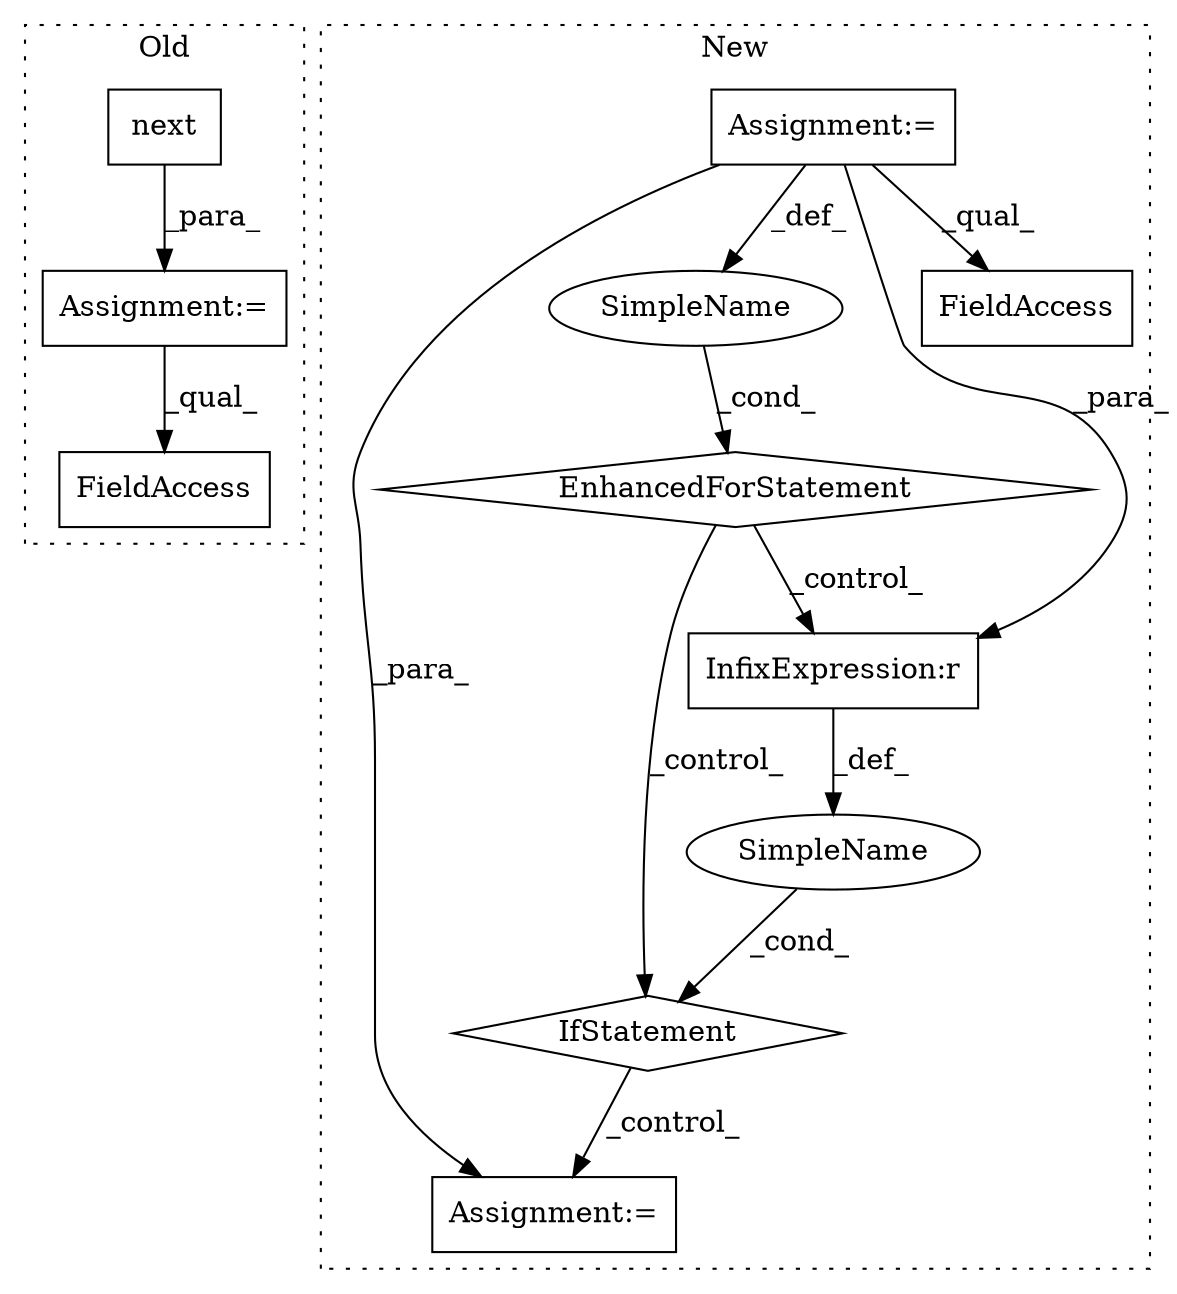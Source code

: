 digraph G {
subgraph cluster0 {
1 [label="next" a="32" s="10607" l="6" shape="box"];
3 [label="Assignment:=" a="7" s="10603" l="1" shape="box"];
8 [label="FieldAccess" a="22" s="11087" l="10" shape="box"];
label = "Old";
style="dotted";
}
subgraph cluster1 {
2 [label="IfStatement" a="25" s="10863,10878" l="4,2" shape="diamond"];
4 [label="Assignment:=" a="7" s="10972" l="1" shape="box"];
5 [label="SimpleName" a="42" s="" l="" shape="ellipse"];
6 [label="InfixExpression:r" a="27" s="10873" l="4" shape="box"];
7 [label="SimpleName" a="42" s="10801" l="1" shape="ellipse"];
9 [label="Assignment:=" a="7" s="10738,10851" l="57,2" shape="box"];
10 [label="EnhancedForStatement" a="70" s="10738,10851" l="57,2" shape="diamond"];
11 [label="FieldAccess" a="22" s="10947" l="10" shape="box"];
label = "New";
style="dotted";
}
1 -> 3 [label="_para_"];
2 -> 4 [label="_control_"];
3 -> 8 [label="_qual_"];
5 -> 2 [label="_cond_"];
6 -> 5 [label="_def_"];
7 -> 10 [label="_cond_"];
9 -> 4 [label="_para_"];
9 -> 11 [label="_qual_"];
9 -> 7 [label="_def_"];
9 -> 6 [label="_para_"];
10 -> 6 [label="_control_"];
10 -> 2 [label="_control_"];
}